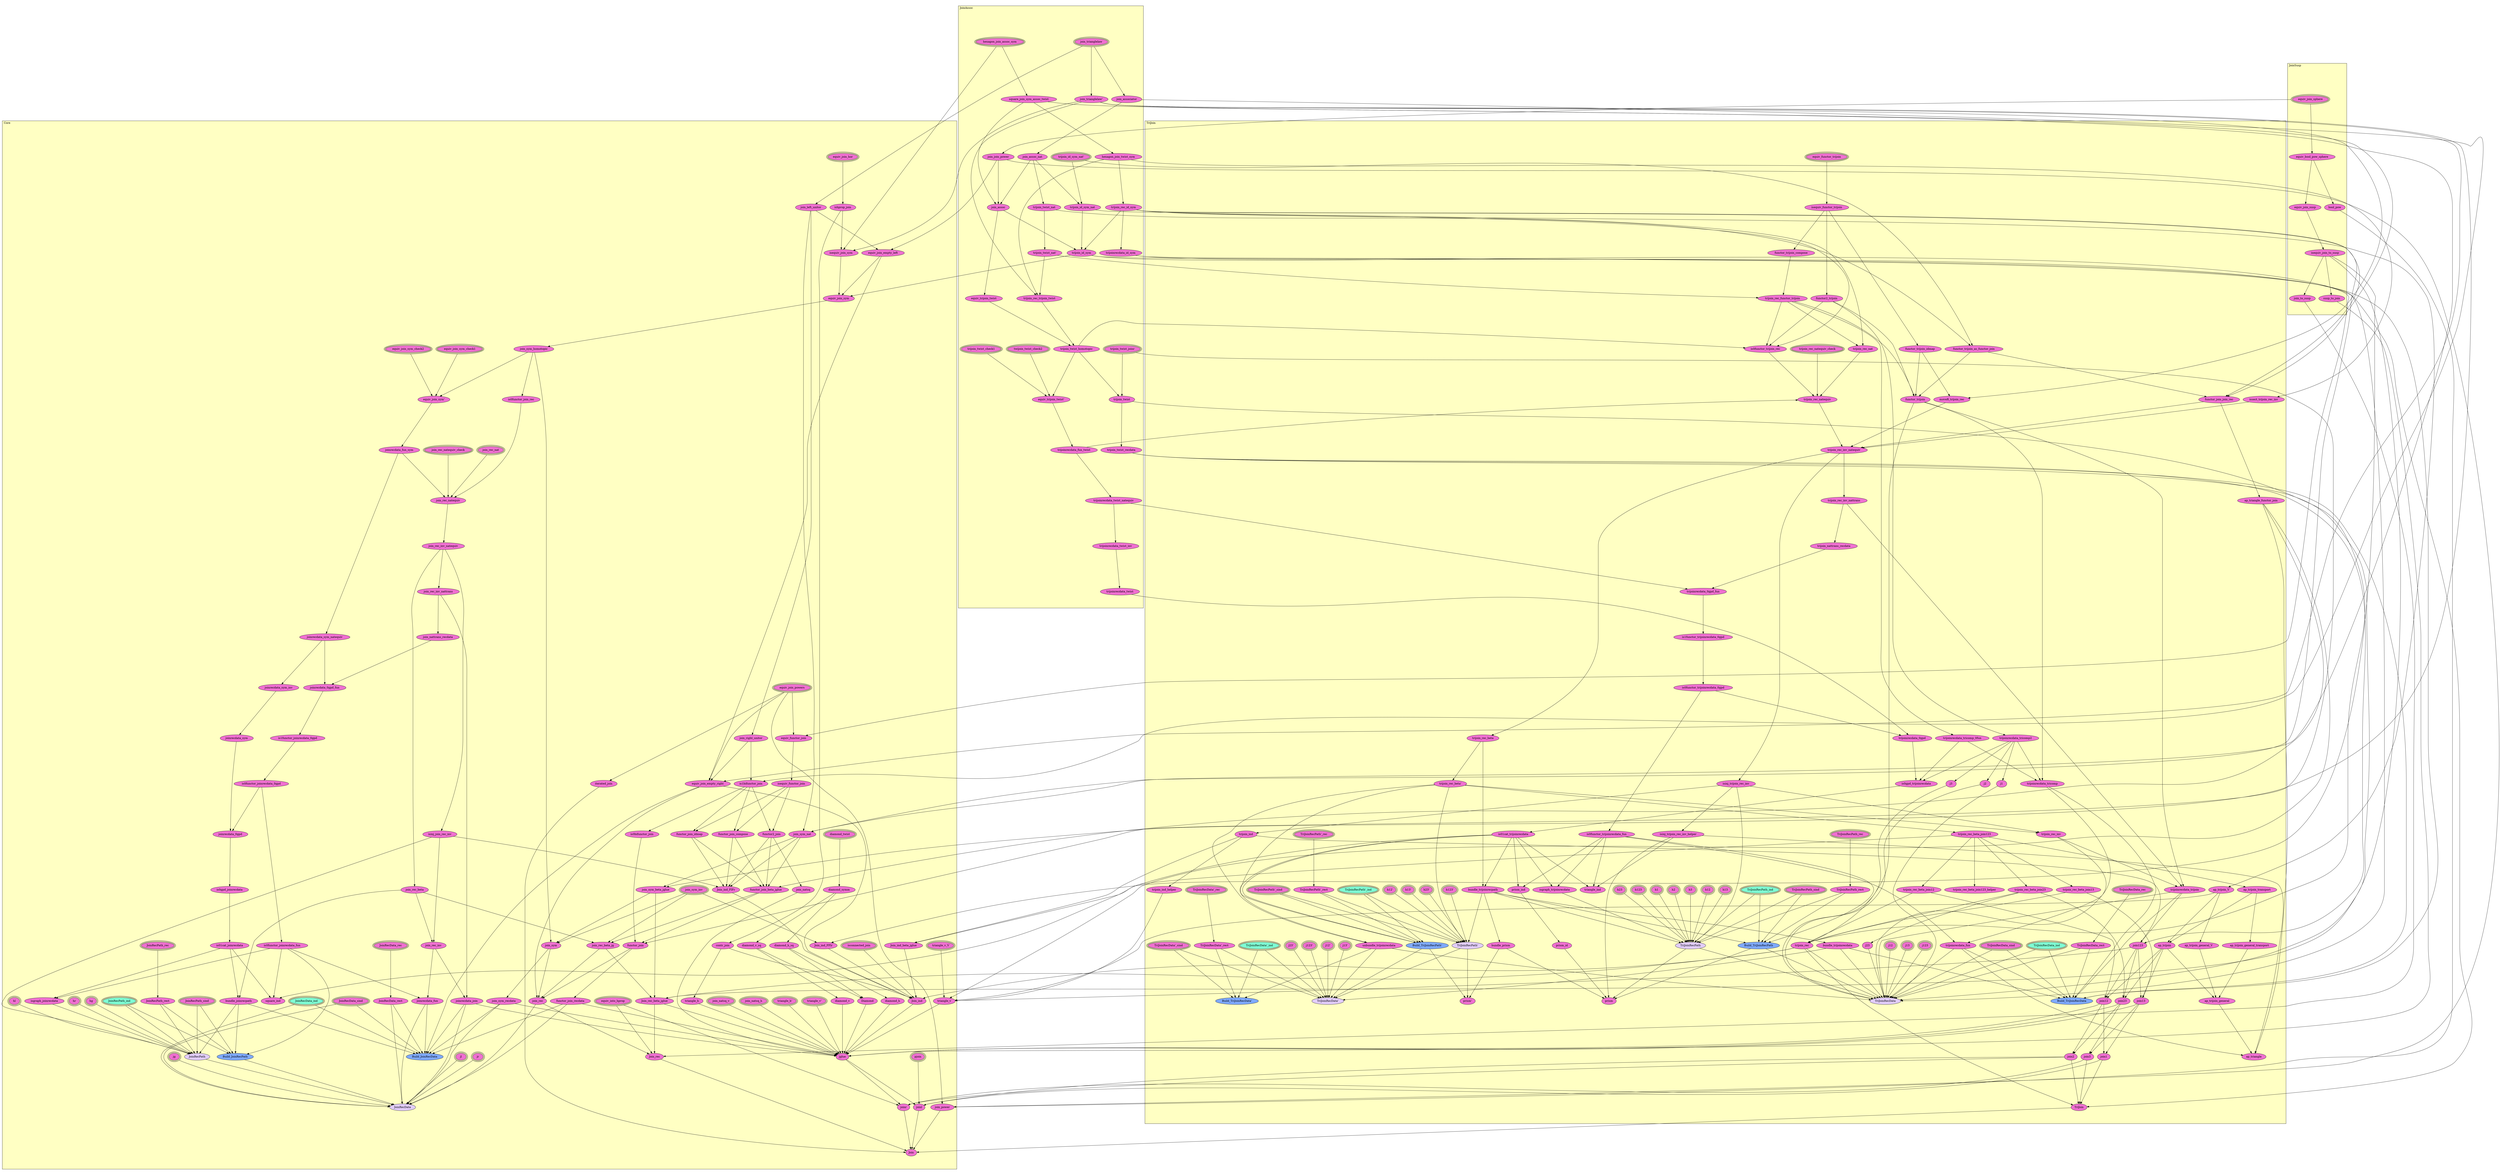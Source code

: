 digraph HoTT_Homotopy_Join {
  graph [ratio=0.5]
  node [style=filled]
JoinAssoc_join_trianglelaw [label="join_trianglelaw", URL=<JoinAssoc.html#join_trianglelaw>, peripheries=3, fillcolor="#F070D1"] ;
Core_Join [label="Join", URL=<Core.html#Join>, fillcolor="#F070D1"] ;
JoinAssoc_join_trianglelaw_ [label="join_trianglelaw'", URL=<JoinAssoc.html#join_trianglelaw'>, fillcolor="#F070D1"] ;
TriJoin_functor_trijoin_as_functor_join [label="functor_trijoin_as_functor_join", URL=<TriJoin.html#functor_trijoin_as_functor_join>, fillcolor="#F070D1"] ;
JoinAssoc_join_associator [label="join_associator", URL=<JoinAssoc.html#join_associator>, fillcolor="#F070D1"] ;
TriJoin_functor_join_join_rec [label="functor_join_join_rec", URL=<TriJoin.html#functor_join_join_rec>, fillcolor="#F070D1"] ;
JoinAssoc_join_assoc_nat [label="join_assoc_nat", URL=<JoinAssoc.html#join_assoc_nat>, fillcolor="#F070D1"] ;
TriJoin_ap_triangle_functor_join [label="ap_triangle_functor_join", URL=<TriJoin.html#ap_triangle_functor_join>, fillcolor="#F070D1"] ;
JoinAssoc_trijoin_id_sym_nat_ [label="trijoin_id_sym_nat'", URL=<JoinAssoc.html#trijoin_id_sym_nat'>, peripheries=3, fillcolor="#F070D1"] ;
TriJoin_equiv_functor_trijoin [label="equiv_functor_trijoin", URL=<TriJoin.html#equiv_functor_trijoin>, peripheries=3, fillcolor="#F070D1"] ;
JoinAssoc_trijoin_id_sym_nat [label="trijoin_id_sym_nat", URL=<JoinAssoc.html#trijoin_id_sym_nat>, fillcolor="#F070D1"] ;
TriJoin_isequiv_functor_trijoin [label="isequiv_functor_trijoin", URL=<TriJoin.html#isequiv_functor_trijoin>, fillcolor="#F070D1"] ;
JoinAssoc_trijoin_twist_nat [label="trijoin_twist_nat", URL=<JoinAssoc.html#trijoin_twist_nat>, fillcolor="#F070D1"] ;
TriJoin_functor2_trijoin [label="functor2_trijoin", URL=<TriJoin.html#functor2_trijoin>, fillcolor="#F070D1"] ;
JoinAssoc_trijoin_twist_nat_ [label="trijoin_twist_nat'", URL=<JoinAssoc.html#trijoin_twist_nat'>, fillcolor="#F070D1"] ;
TriJoin_functor_trijoin_idmap [label="functor_trijoin_idmap", URL=<TriJoin.html#functor_trijoin_idmap>, fillcolor="#F070D1"] ;
JoinAssoc_trijoin_rec_trijoin_twist [label="trijoin_rec_trijoin_twist", URL=<JoinAssoc.html#trijoin_rec_trijoin_twist>, fillcolor="#F070D1"] ;
TriJoin_functor_trijoin_compose [label="functor_trijoin_compose", URL=<TriJoin.html#functor_trijoin_compose>, fillcolor="#F070D1"] ;
TriJoin_trijoin_rec_functor_trijoin [label="trijoin_rec_functor_trijoin", URL=<TriJoin.html#trijoin_rec_functor_trijoin>, fillcolor="#F070D1"] ;
JoinAssoc_join_join_power [label="join_join_power", URL=<JoinAssoc.html#join_join_power>, fillcolor="#F070D1"] ;
JoinAssoc_join_assoc [label="join_assoc", URL=<JoinAssoc.html#join_assoc>, fillcolor="#F070D1"] ;
TriJoin_functor_trijoin [label="functor_trijoin", URL=<TriJoin.html#functor_trijoin>, fillcolor="#F070D1"] ;
TriJoin_trijoinrecdata_tricomp2 [label="trijoinrecdata_tricomp2", URL=<TriJoin.html#trijoinrecdata_tricomp2>, fillcolor="#F070D1"] ;
JoinAssoc_trijoin_id_sym [label="trijoin_id_sym", URL=<JoinAssoc.html#trijoin_id_sym>, fillcolor="#F070D1"] ;
TriJoin_trijoinrecdata_tricomp_0fun [label="trijoinrecdata_tricomp_0fun", URL=<TriJoin.html#trijoinrecdata_tricomp_0fun>, fillcolor="#F070D1"] ;
JoinAssoc_equiv_trijoin_twist [label="equiv_trijoin_twist", URL=<JoinAssoc.html#equiv_trijoin_twist>, fillcolor="#F070D1"] ;
TriJoin_trijoinrecdata_tricomp [label="trijoinrecdata_tricomp", URL=<TriJoin.html#trijoinrecdata_tricomp>, fillcolor="#F070D1"] ;
JoinAssoc_trijoin_twist_homotopic [label="trijoin_twist_homotopic", URL=<JoinAssoc.html#trijoin_twist_homotopic>, fillcolor="#F070D1"] ;
JoinAssoc_trijoin_twist_joinr [label="trijoin_twist_joinr", URL=<JoinAssoc.html#trijoin_twist_joinr>, peripheries=3, fillcolor="#F070D1"] ;
TriJoin_moveR_trijoin_rec [label="moveR_trijoin_rec", URL=<TriJoin.html#moveR_trijoin_rec>, fillcolor="#F070D1"] ;
JoinAssoc_trijoin_twist [label="trijoin_twist", URL=<JoinAssoc.html#trijoin_twist>, fillcolor="#F070D1"] ;
TriJoin_issect_trijoin_rec_inv [label="issect_trijoin_rec_inv", URL=<TriJoin.html#issect_trijoin_rec_inv>, fillcolor="#F070D1"] ;
JoinAssoc_trijoin_twist_recdata [label="trijoin_twist_recdata", URL=<JoinAssoc.html#trijoin_twist_recdata>, fillcolor="#F070D1"] ;
TriJoin_trijoin_rec_nat [label="trijoin_rec_nat", URL=<TriJoin.html#trijoin_rec_nat>, fillcolor="#F070D1"] ;
JoinAssoc_twijoin_twist_check2 [label="twijoin_twist_check2", URL=<JoinAssoc.html#twijoin_twist_check2>, peripheries=3, fillcolor="#F070D1"] ;
TriJoin_is0functor_trijoin_rec [label="is0functor_trijoin_rec", URL=<TriJoin.html#is0functor_trijoin_rec>, fillcolor="#F070D1"] ;
JoinAssoc_trijoin_twist_check1 [label="trijoin_twist_check1", URL=<JoinAssoc.html#trijoin_twist_check1>, peripheries=3, fillcolor="#F070D1"] ;
TriJoin_trijoin_rec_natequiv_check [label="trijoin_rec_natequiv_check", URL=<TriJoin.html#trijoin_rec_natequiv_check>, peripheries=3, fillcolor="#F070D1"] ;
TriJoin_trijoin_rec_natequiv [label="trijoin_rec_natequiv", URL=<TriJoin.html#trijoin_rec_natequiv>, fillcolor="#F070D1"] ;
JoinAssoc_equiv_trijoin_twist_ [label="equiv_trijoin_twist'", URL=<JoinAssoc.html#equiv_trijoin_twist'>, fillcolor="#F070D1"] ;
JoinAssoc_trijoinrecdata_fun_twist [label="trijoinrecdata_fun_twist", URL=<JoinAssoc.html#trijoinrecdata_fun_twist>, fillcolor="#F070D1"] ;
TriJoin_trijoin_rec_inv_natequiv [label="trijoin_rec_inv_natequiv", URL=<TriJoin.html#trijoin_rec_inv_natequiv>, fillcolor="#F070D1"] ;
JoinAssoc_trijoinrecdata_twist_natequiv [label="trijoinrecdata_twist_natequiv", URL=<JoinAssoc.html#trijoinrecdata_twist_natequiv>, fillcolor="#F070D1"] ;
TriJoin_trijoin_rec_inv_nattrans [label="trijoin_rec_inv_nattrans", URL=<TriJoin.html#trijoin_rec_inv_nattrans>, fillcolor="#F070D1"] ;
JoinAssoc_trijoinrecdata_twist_inv [label="trijoinrecdata_twist_inv", URL=<JoinAssoc.html#trijoinrecdata_twist_inv>, fillcolor="#F070D1"] ;
TriJoin_trijoin_nattrans_recdata [label="trijoin_nattrans_recdata", URL=<TriJoin.html#trijoin_nattrans_recdata>, fillcolor="#F070D1"] ;
JoinAssoc_trijoinrecdata_twist [label="trijoinrecdata_twist", URL=<JoinAssoc.html#trijoinrecdata_twist>, fillcolor="#F070D1"] ;
TriJoin_trijoinrecdata_0gpd_fun [label="trijoinrecdata_0gpd_fun", URL=<TriJoin.html#trijoinrecdata_0gpd_fun>, fillcolor="#F070D1"] ;
TriJoin_is1functor_trijoinrecdata_0gpd [label="is1functor_trijoinrecdata_0gpd", URL=<TriJoin.html#is1functor_trijoinrecdata_0gpd>, fillcolor="#F070D1"] ;
Core_equiv_join_powers [label="equiv_join_powers", URL=<Core.html#equiv_join_powers>, peripheries=3, fillcolor="#F070D1"] ;
Core_join_power [label="join_power", URL=<Core.html#join_power>, fillcolor="#F070D1"] ;
TriJoin_is0functor_trijoinrecdata_0gpd [label="is0functor_trijoinrecdata_0gpd", URL=<TriJoin.html#is0functor_trijoinrecdata_0gpd>, fillcolor="#F070D1"] ;
Core_iterated_join [label="iterated_join", URL=<Core.html#iterated_join>, fillcolor="#F070D1"] ;
TriJoin_is0functor_trijoinrecdata_fun [label="is0functor_trijoinrecdata_fun", URL=<TriJoin.html#is0functor_trijoinrecdata_fun>, fillcolor="#F070D1"] ;
TriJoin_trijoinrecdata_0gpd [label="trijoinrecdata_0gpd", URL=<TriJoin.html#trijoinrecdata_0gpd>, fillcolor="#F070D1"] ;
Core_join_left_unitor [label="join_left_unitor", URL=<Core.html#join_left_unitor>, fillcolor="#F070D1"] ;
Core_join_right_unitor [label="join_right_unitor", URL=<Core.html#join_right_unitor>, fillcolor="#F070D1"] ;
TriJoin_is0gpd_trijoinrecdata [label="is0gpd_trijoinrecdata", URL=<TriJoin.html#is0gpd_trijoinrecdata>, fillcolor="#F070D1"] ;
TriJoin_is01cat_trijoinrecdata [label="is01cat_trijoinrecdata", URL=<TriJoin.html#is01cat_trijoinrecdata>, fillcolor="#F070D1"] ;
Core_equiv_join_empty_left [label="equiv_join_empty_left", URL=<Core.html#equiv_join_empty_left>, fillcolor="#F070D1"] ;
TriJoin_isgraph_trijoinrecdata [label="isgraph_trijoinrecdata", URL=<TriJoin.html#isgraph_trijoinrecdata>, fillcolor="#F070D1"] ;
Core_equiv_join_empty_right [label="equiv_join_empty_right", URL=<Core.html#equiv_join_empty_right>, fillcolor="#F070D1"] ;
TriJoin_prism_ind [label="prism_ind", URL=<TriJoin.html#prism_ind>, fillcolor="#F070D1"] ;
Core_isconnected_join [label="isconnected_join", URL=<Core.html#isconnected_join>, peripheries=3, fillcolor="#F070D1"] ;
TriJoin_isinj_trijoin_rec_inv [label="isinj_trijoin_rec_inv", URL=<TriJoin.html#isinj_trijoin_rec_inv>, fillcolor="#F070D1"] ;
Core_equiv_join_hor [label="equiv_join_hor", URL=<Core.html#equiv_join_hor>, peripheries=3, fillcolor="#F070D1"] ;
TriJoin_isinj_trijoin_rec_inv_helper [label="isinj_trijoin_rec_inv_helper", URL=<TriJoin.html#isinj_trijoin_rec_inv_helper>, fillcolor="#F070D1"] ;
Core_equiv_into_hprop [label="equiv_into_hprop", URL=<Core.html#equiv_into_hprop>, peripheries=3, fillcolor="#F070D1"] ;
TriJoin_triangle_ind [label="triangle_ind", URL=<TriJoin.html#triangle_ind>, fillcolor="#F070D1"] ;
Core_ishprop_join [label="ishprop_join", URL=<Core.html#ishprop_join>, fillcolor="#F070D1"] ;
TriJoin_trijoin_rec_beta [label="trijoin_rec_beta", URL=<TriJoin.html#trijoin_rec_beta>, fillcolor="#F070D1"] ;
Core_contr_join [label="contr_join", URL=<Core.html#contr_join>, fillcolor="#F070D1"] ;
TriJoin_trijoin_rec_beta_ [label="trijoin_rec_beta'", URL=<TriJoin.html#trijoin_rec_beta'>, fillcolor="#F070D1"] ;
Core_join_sym_nat [label="join_sym_nat", URL=<Core.html#join_sym_nat>, fillcolor="#F070D1"] ;
Core_join_sym_inv [label="join_sym_inv", URL=<Core.html#join_sym_inv>, peripheries=3, fillcolor="#F070D1"] ;
TriJoin_bundle_trijoinrecpath [label="bundle_trijoinrecpath", URL=<TriJoin.html#bundle_trijoinrecpath>, fillcolor="#F070D1"] ;
Core_isequiv_join_sym [label="isequiv_join_sym", URL=<Core.html#isequiv_join_sym>, fillcolor="#F070D1"] ;
TriJoin_bundle_prism [label="bundle_prism", URL=<TriJoin.html#bundle_prism>, fillcolor="#F070D1"] ;
TriJoin_unbundle_trijoinrecdata [label="unbundle_trijoinrecdata", URL=<TriJoin.html#unbundle_trijoinrecdata>, fillcolor="#F070D1"] ;
Core_equiv_join_sym [label="equiv_join_sym", URL=<Core.html#equiv_join_sym>, fillcolor="#F070D1"] ;
Core_join_sym_homotopic [label="join_sym_homotopic", URL=<Core.html#join_sym_homotopic>, fillcolor="#F070D1"] ;
TriJoin_bundle_trijoinrecdata [label="bundle_trijoinrecdata", URL=<TriJoin.html#bundle_trijoinrecdata>, fillcolor="#F070D1"] ;
Core_join_sym_beta_jglue [label="join_sym_beta_jglue", URL=<Core.html#join_sym_beta_jglue>, fillcolor="#F070D1"] ;
TriJoin_h123_ [label="h123'", URL=<TriJoin.html#h123'>, peripheries=3, fillcolor="#F070D1"] ;
Core_join_sym [label="join_sym", URL=<Core.html#join_sym>, fillcolor="#F070D1"] ;
TriJoin_h23_ [label="h23'", URL=<TriJoin.html#h23'>, peripheries=3, fillcolor="#F070D1"] ;
Core_join_sym_recdata [label="join_sym_recdata", URL=<Core.html#join_sym_recdata>, fillcolor="#F070D1"] ;
TriJoin_h13_ [label="h13'", URL=<TriJoin.html#h13'>, peripheries=3, fillcolor="#F070D1"] ;
TriJoin_h12_ [label="h12'", URL=<TriJoin.html#h12'>, peripheries=3, fillcolor="#F070D1"] ;
Core_equiv_join_sym_check2 [label="equiv_join_sym_check2", URL=<Core.html#equiv_join_sym_check2>, peripheries=3, fillcolor="#F070D1"] ;
Core_equiv_join_sym_check1 [label="equiv_join_sym_check1", URL=<Core.html#equiv_join_sym_check1>, peripheries=3, fillcolor="#F070D1"] ;
TriJoin_TriJoinRecPath__sind [label="TriJoinRecPath'_sind", URL=<TriJoin.html#TriJoinRecPath'_sind>, peripheries=3, fillcolor="#F070D1"] ;
Core_equiv_join_sym_ [label="equiv_join_sym'", URL=<Core.html#equiv_join_sym'>, fillcolor="#F070D1"] ;
TriJoin_TriJoinRecPath__rec [label="TriJoinRecPath'_rec", URL=<TriJoin.html#TriJoinRecPath'_rec>, peripheries=3, fillcolor="#F070D1"] ;
Core_joinrecdata_fun_sym [label="joinrecdata_fun_sym", URL=<Core.html#joinrecdata_fun_sym>, fillcolor="#F070D1"] ;
TriJoin_TriJoinRecPath__ind [label="TriJoinRecPath'_ind", URL=<TriJoin.html#TriJoinRecPath'_ind>, peripheries=3, fillcolor="#7FFFD4"] ;
Core_joinrecdata_sym_natequiv [label="joinrecdata_sym_natequiv", URL=<Core.html#joinrecdata_sym_natequiv>, fillcolor="#F070D1"] ;
TriJoin_TriJoinRecPath__rect [label="TriJoinRecPath'_rect", URL=<TriJoin.html#TriJoinRecPath'_rect>, fillcolor="#F070D1"] ;
TriJoin_Build_TriJoinRecPath_ [label="Build_TriJoinRecPath'", URL=<TriJoin.html#Build_TriJoinRecPath'>, fillcolor="#7FAAFF"] ;
Core_joinrecdata_sym_inv [label="joinrecdata_sym_inv", URL=<Core.html#joinrecdata_sym_inv>, fillcolor="#F070D1"] ;
TriJoin_TriJoinRecPath_ [label="TriJoinRecPath'", URL=<TriJoin.html#TriJoinRecPath'>, fillcolor="#E2CDFA"] ;
Core_joinrecdata_sym [label="joinrecdata_sym", URL=<Core.html#joinrecdata_sym>, fillcolor="#F070D1"] ;
TriJoin_prism_ [label="prism'", URL=<TriJoin.html#prism'>, fillcolor="#F070D1"] ;
Core_is1bifunctor_join [label="is1bifunctor_join", URL=<Core.html#is1bifunctor_join>, fillcolor="#F070D1"] ;
TriJoin_j123_ [label="j123'", URL=<TriJoin.html#j123'>, peripheries=3, fillcolor="#F070D1"] ;
Core_is0bifunctor_join [label="is0bifunctor_join", URL=<Core.html#is0bifunctor_join>, fillcolor="#F070D1"] ;
TriJoin_j23_ [label="j23'", URL=<TriJoin.html#j23'>, peripheries=3, fillcolor="#F070D1"] ;
Core_equiv_functor_join [label="equiv_functor_join", URL=<Core.html#equiv_functor_join>, fillcolor="#F070D1"] ;
TriJoin_j13_ [label="j13'", URL=<TriJoin.html#j13'>, peripheries=3, fillcolor="#F070D1"] ;
Core_isequiv_functor_join [label="isequiv_functor_join", URL=<Core.html#isequiv_functor_join>, fillcolor="#F070D1"] ;
TriJoin_j12_ [label="j12'", URL=<TriJoin.html#j12'>, peripheries=3, fillcolor="#F070D1"] ;
Core_functor2_join [label="functor2_join", URL=<Core.html#functor2_join>, fillcolor="#F070D1"] ;
Core_functor_join_idmap [label="functor_join_idmap", URL=<Core.html#functor_join_idmap>, fillcolor="#F070D1"] ;
TriJoin_TriJoinRecData__sind [label="TriJoinRecData'_sind", URL=<TriJoin.html#TriJoinRecData'_sind>, peripheries=3, fillcolor="#F070D1"] ;
Core_functor_join_compose [label="functor_join_compose", URL=<Core.html#functor_join_compose>, fillcolor="#F070D1"] ;
TriJoin_TriJoinRecData__rec [label="TriJoinRecData'_rec", URL=<TriJoin.html#TriJoinRecData'_rec>, peripheries=3, fillcolor="#F070D1"] ;
Core_functor_join_beta_jglue [label="functor_join_beta_jglue", URL=<Core.html#functor_join_beta_jglue>, fillcolor="#F070D1"] ;
TriJoin_TriJoinRecData__ind [label="TriJoinRecData'_ind", URL=<TriJoin.html#TriJoinRecData'_ind>, peripheries=3, fillcolor="#7FFFD4"] ;
Core_functor_join [label="functor_join", URL=<Core.html#functor_join>, fillcolor="#F070D1"] ;
TriJoin_TriJoinRecData__rect [label="TriJoinRecData'_rect", URL=<TriJoin.html#TriJoinRecData'_rect>, fillcolor="#F070D1"] ;
TriJoin_Build_TriJoinRecData_ [label="Build_TriJoinRecData'", URL=<TriJoin.html#Build_TriJoinRecData'>, fillcolor="#7FAAFF"] ;
Core_functor_join_recdata [label="functor_join_recdata", URL=<Core.html#functor_join_recdata>, fillcolor="#F070D1"] ;
TriJoin_TriJoinRecData_ [label="TriJoinRecData'", URL=<TriJoin.html#TriJoinRecData'>, fillcolor="#E2CDFA"] ;
Core_diamond_twist [label="diamond_twist", URL=<Core.html#diamond_twist>, peripheries=3, fillcolor="#F070D1"] ;
TriJoin_h123 [label="h123", URL=<TriJoin.html#h123>, peripheries=3, fillcolor="#F070D1"] ;
Core_diamond_symm [label="diamond_symm", URL=<Core.html#diamond_symm>, fillcolor="#F070D1"] ;
TriJoin_h23 [label="h23", URL=<TriJoin.html#h23>, peripheries=3, fillcolor="#F070D1"] ;
Core_diamond_v_sq [label="diamond_v_sq", URL=<Core.html#diamond_v_sq>, fillcolor="#F070D1"] ;
TriJoin_h13 [label="h13", URL=<TriJoin.html#h13>, peripheries=3, fillcolor="#F070D1"] ;
Core_diamond_v [label="diamond_v", URL=<Core.html#diamond_v>, fillcolor="#F070D1"] ;
TriJoin_h12 [label="h12", URL=<TriJoin.html#h12>, peripheries=3, fillcolor="#F070D1"] ;
Core_diamond_h_sq [label="diamond_h_sq", URL=<Core.html#diamond_h_sq>, fillcolor="#F070D1"] ;
TriJoin_h3 [label="h3", URL=<TriJoin.html#h3>, peripheries=3, fillcolor="#F070D1"] ;
Core_diamond_h [label="diamond_h", URL=<Core.html#diamond_h>, fillcolor="#F070D1"] ;
TriJoin_h2 [label="h2", URL=<TriJoin.html#h2>, peripheries=3, fillcolor="#F070D1"] ;
Core_Diamond [label="Diamond", URL=<Core.html#Diamond>, fillcolor="#F070D1"] ;
Core_triangle_v_V [label="triangle_v_V", URL=<Core.html#triangle_v_V>, peripheries=3, fillcolor="#F070D1"] ;
TriJoin_h1 [label="h1", URL=<TriJoin.html#h1>, peripheries=3, fillcolor="#F070D1"] ;
Core_triangle_v_ [label="triangle_v'", URL=<Core.html#triangle_v'>, peripheries=3, fillcolor="#F070D1"] ;
TriJoin_TriJoinRecPath_sind [label="TriJoinRecPath_sind", URL=<TriJoin.html#TriJoinRecPath_sind>, peripheries=3, fillcolor="#F070D1"] ;
Core_triangle_v [label="triangle_v", URL=<Core.html#triangle_v>, fillcolor="#F070D1"] ;
TriJoin_TriJoinRecPath_rec [label="TriJoinRecPath_rec", URL=<TriJoin.html#TriJoinRecPath_rec>, peripheries=3, fillcolor="#F070D1"] ;
Core_triangle_h_ [label="triangle_h'", URL=<Core.html#triangle_h'>, peripheries=3, fillcolor="#F070D1"] ;
TriJoin_TriJoinRecPath_ind [label="TriJoinRecPath_ind", URL=<TriJoin.html#TriJoinRecPath_ind>, peripheries=3, fillcolor="#7FFFD4"] ;
Core_triangle_h [label="triangle_h", URL=<Core.html#triangle_h>, fillcolor="#F070D1"] ;
TriJoin_TriJoinRecPath_rect [label="TriJoinRecPath_rect", URL=<TriJoin.html#TriJoinRecPath_rect>, fillcolor="#F070D1"] ;
TriJoin_Build_TriJoinRecPath [label="Build_TriJoinRecPath", URL=<TriJoin.html#Build_TriJoinRecPath>, fillcolor="#7FAAFF"] ;
Core_join_natsq_h [label="join_natsq_h", URL=<Core.html#join_natsq_h>, peripheries=3, fillcolor="#F070D1"] ;
TriJoin_TriJoinRecPath [label="TriJoinRecPath", URL=<TriJoin.html#TriJoinRecPath>, fillcolor="#E2CDFA"] ;
Core_join_natsq_v [label="join_natsq_v", URL=<Core.html#join_natsq_v>, peripheries=3, fillcolor="#F070D1"] ;
TriJoin_prism_id [label="prism_id", URL=<TriJoin.html#prism_id>, fillcolor="#F070D1"] ;
Core_join_natsq [label="join_natsq", URL=<Core.html#join_natsq>, fillcolor="#F070D1"] ;
TriJoin_prism [label="prism", URL=<TriJoin.html#prism>, fillcolor="#F070D1"] ;
Core_join_rec_nat [label="join_rec_nat", URL=<Core.html#join_rec_nat>, peripheries=3, fillcolor="#F070D1"] ;
TriJoin_trijoin_rec_inv [label="trijoin_rec_inv", URL=<TriJoin.html#trijoin_rec_inv>, fillcolor="#F070D1"] ;
Core_is0functor_join_rec [label="is0functor_join_rec", URL=<Core.html#is0functor_join_rec>, fillcolor="#F070D1"] ;
TriJoin_trijoinrecdata_trijoin [label="trijoinrecdata_trijoin", URL=<TriJoin.html#trijoinrecdata_trijoin>, fillcolor="#F070D1"] ;
Core_join_rec_natequiv_check [label="join_rec_natequiv_check", URL=<Core.html#join_rec_natequiv_check>, peripheries=3, fillcolor="#F070D1"] ;
TriJoin_trijoinrecdata_fun [label="trijoinrecdata_fun", URL=<TriJoin.html#trijoinrecdata_fun>, fillcolor="#F070D1"] ;
Core_join_rec_natequiv [label="join_rec_natequiv", URL=<Core.html#join_rec_natequiv>, fillcolor="#F070D1"] ;
TriJoin_trijoin_rec_beta_join123 [label="trijoin_rec_beta_join123", URL=<TriJoin.html#trijoin_rec_beta_join123>, fillcolor="#F070D1"] ;
Core_join_rec_inv_natequiv [label="join_rec_inv_natequiv", URL=<Core.html#join_rec_inv_natequiv>, fillcolor="#F070D1"] ;
TriJoin_trijoin_rec_beta_join123_helper [label="trijoin_rec_beta_join123_helper", URL=<TriJoin.html#trijoin_rec_beta_join123_helper>, fillcolor="#F070D1"] ;
Core_join_rec_inv_nattrans [label="join_rec_inv_nattrans", URL=<Core.html#join_rec_inv_nattrans>, fillcolor="#F070D1"] ;
TriJoin_trijoin_rec_beta_join23 [label="trijoin_rec_beta_join23", URL=<TriJoin.html#trijoin_rec_beta_join23>, fillcolor="#F070D1"] ;
Core_join_nattrans_recdata [label="join_nattrans_recdata", URL=<Core.html#join_nattrans_recdata>, fillcolor="#F070D1"] ;
TriJoin_trijoin_rec_beta_join13 [label="trijoin_rec_beta_join13", URL=<TriJoin.html#trijoin_rec_beta_join13>, fillcolor="#F070D1"] ;
Core_joinrecdata_0gpd_fun [label="joinrecdata_0gpd_fun", URL=<Core.html#joinrecdata_0gpd_fun>, fillcolor="#F070D1"] ;
TriJoin_trijoin_rec_beta_join12 [label="trijoin_rec_beta_join12", URL=<TriJoin.html#trijoin_rec_beta_join12>, fillcolor="#F070D1"] ;
Core_is1functor_joinrecdata_0gpd [label="is1functor_joinrecdata_0gpd", URL=<Core.html#is1functor_joinrecdata_0gpd>, fillcolor="#F070D1"] ;
TriJoin_trijoin_rec [label="trijoin_rec", URL=<TriJoin.html#trijoin_rec>, fillcolor="#F070D1"] ;
Core_is0functor_joinrecdata_0gpd [label="is0functor_joinrecdata_0gpd", URL=<Core.html#is0functor_joinrecdata_0gpd>, fillcolor="#F070D1"] ;
TriJoin_j123 [label="j123", URL=<TriJoin.html#j123>, peripheries=3, fillcolor="#F070D1"] ;
Core_is0functor_joinrecdata_fun [label="is0functor_joinrecdata_fun", URL=<Core.html#is0functor_joinrecdata_fun>, fillcolor="#F070D1"] ;
Core_joinrecdata_0gpd [label="joinrecdata_0gpd", URL=<Core.html#joinrecdata_0gpd>, fillcolor="#F070D1"] ;
TriJoin_j23 [label="j23", URL=<TriJoin.html#j23>, fillcolor="#F070D1"] ;
TriJoin_j13 [label="j13", URL=<TriJoin.html#j13>, peripheries=3, fillcolor="#F070D1"] ;
Core_is0gpd_joinrecdata [label="is0gpd_joinrecdata", URL=<Core.html#is0gpd_joinrecdata>, fillcolor="#F070D1"] ;
TriJoin_j12 [label="j12", URL=<TriJoin.html#j12>, peripheries=3, fillcolor="#F070D1"] ;
Core_is01cat_joinrecdata [label="is01cat_joinrecdata", URL=<Core.html#is01cat_joinrecdata>, fillcolor="#F070D1"] ;
TriJoin_j3 [label="j3", URL=<TriJoin.html#j3>, fillcolor="#F070D1"] ;
Core_isgraph_joinrecdata [label="isgraph_joinrecdata", URL=<Core.html#isgraph_joinrecdata>, fillcolor="#F070D1"] ;
Core_square_ind [label="square_ind", URL=<Core.html#square_ind>, fillcolor="#F070D1"] ;
TriJoin_j2 [label="j2", URL=<TriJoin.html#j2>, fillcolor="#F070D1"] ;
TriJoin_j1 [label="j1", URL=<TriJoin.html#j1>, fillcolor="#F070D1"] ;
Core_isinj_join_rec_inv [label="isinj_join_rec_inv", URL=<Core.html#isinj_join_rec_inv>, fillcolor="#F070D1"] ;
Core_join_rec_beta [label="join_rec_beta", URL=<Core.html#join_rec_beta>, fillcolor="#F070D1"] ;
TriJoin_TriJoinRecData_sind [label="TriJoinRecData_sind", URL=<TriJoin.html#TriJoinRecData_sind>, peripheries=3, fillcolor="#F070D1"] ;
Core_bundle_joinrecpath [label="bundle_joinrecpath", URL=<Core.html#bundle_joinrecpath>, fillcolor="#F070D1"] ;
TriJoin_TriJoinRecData_rec [label="TriJoinRecData_rec", URL=<TriJoin.html#TriJoinRecData_rec>, peripheries=3, fillcolor="#F070D1"] ;
Core_hg [label="hg", URL=<Core.html#hg>, peripheries=3, fillcolor="#F070D1"] ;
TriJoin_TriJoinRecData_ind [label="TriJoinRecData_ind", URL=<TriJoin.html#TriJoinRecData_ind>, peripheries=3, fillcolor="#7FFFD4"] ;
Core_hr [label="hr", URL=<Core.html#hr>, peripheries=3, fillcolor="#F070D1"] ;
TriJoin_TriJoinRecData_rect [label="TriJoinRecData_rect", URL=<TriJoin.html#TriJoinRecData_rect>, fillcolor="#F070D1"] ;
TriJoin_Build_TriJoinRecData [label="Build_TriJoinRecData", URL=<TriJoin.html#Build_TriJoinRecData>, fillcolor="#7FAAFF"] ;
Core_hl [label="hl", URL=<Core.html#hl>, peripheries=3, fillcolor="#F070D1"] ;
TriJoin_TriJoinRecData [label="TriJoinRecData", URL=<TriJoin.html#TriJoinRecData>, fillcolor="#E2CDFA"] ;
Core_JoinRecPath_sind [label="JoinRecPath_sind", URL=<Core.html#JoinRecPath_sind>, peripheries=3, fillcolor="#F070D1"] ;
TriJoin_trijoin_ind [label="trijoin_ind", URL=<TriJoin.html#trijoin_ind>, fillcolor="#F070D1"] ;
Core_JoinRecPath_rec [label="JoinRecPath_rec", URL=<Core.html#JoinRecPath_rec>, peripheries=3, fillcolor="#F070D1"] ;
TriJoin_trijoin_ind_helper [label="trijoin_ind_helper", URL=<TriJoin.html#trijoin_ind_helper>, fillcolor="#F070D1"] ;
Core_JoinRecPath_ind [label="JoinRecPath_ind", URL=<Core.html#JoinRecPath_ind>, peripheries=3, fillcolor="#7FFFD4"] ;
TriJoin_ap_trijoin_V [label="ap_trijoin_V", URL=<TriJoin.html#ap_trijoin_V>, fillcolor="#F070D1"] ;
Core_JoinRecPath_rect [label="JoinRecPath_rect", URL=<Core.html#JoinRecPath_rect>, fillcolor="#F070D1"] ;
Core_Build_JoinRecPath [label="Build_JoinRecPath", URL=<Core.html#Build_JoinRecPath>, fillcolor="#7FAAFF"] ;
TriJoin_ap_trijoin_general_V [label="ap_trijoin_general_V", URL=<TriJoin.html#ap_trijoin_general_V>, fillcolor="#F070D1"] ;
Core_JoinRecPath [label="JoinRecPath", URL=<Core.html#JoinRecPath>, fillcolor="#E2CDFA"] ;
TriJoin_ap_trijoin_transport [label="ap_trijoin_transport", URL=<TriJoin.html#ap_trijoin_transport>, fillcolor="#F070D1"] ;
Core_join_rec_inv [label="join_rec_inv", URL=<Core.html#join_rec_inv>, fillcolor="#F070D1"] ;
TriJoin_ap_trijoin_general_transport [label="ap_trijoin_general_transport", URL=<TriJoin.html#ap_trijoin_general_transport>, fillcolor="#F070D1"] ;
Core_joinrecdata_join [label="joinrecdata_join", URL=<Core.html#joinrecdata_join>, fillcolor="#F070D1"] ;
TriJoin_ap_trijoin [label="ap_trijoin", URL=<TriJoin.html#ap_trijoin>, fillcolor="#F070D1"] ;
Core_joinrecdata_fun [label="joinrecdata_fun", URL=<Core.html#joinrecdata_fun>, fillcolor="#F070D1"] ;
TriJoin_ap_trijoin_general [label="ap_trijoin_general", URL=<TriJoin.html#ap_trijoin_general>, fillcolor="#F070D1"] ;
Core_join_rec_beta_jg [label="join_rec_beta_jg", URL=<Core.html#join_rec_beta_jg>, fillcolor="#F070D1"] ;
TriJoin_ap_triangle [label="ap_triangle", URL=<TriJoin.html#ap_triangle>, fillcolor="#F070D1"] ;
Core_join_rec [label="join_rec", URL=<Core.html#join_rec>, fillcolor="#F070D1"] ;
TriJoin_join123 [label="join123", URL=<TriJoin.html#join123>, fillcolor="#F070D1"] ;
TriJoin_join23 [label="join23", URL=<TriJoin.html#join23>, fillcolor="#F070D1"] ;
Core_jg [label="jg", URL=<Core.html#jg>, peripheries=3, fillcolor="#F070D1"] ;
Core_jr [label="jr", URL=<Core.html#jr>, peripheries=3, fillcolor="#F070D1"] ;
TriJoin_join13 [label="join13", URL=<TriJoin.html#join13>, fillcolor="#F070D1"] ;
TriJoin_join12 [label="join12", URL=<TriJoin.html#join12>, fillcolor="#F070D1"] ;
Core_jl [label="jl", URL=<Core.html#jl>, peripheries=3, fillcolor="#F070D1"] ;
TriJoin_join3 [label="join3", URL=<TriJoin.html#join3>, fillcolor="#F070D1"] ;
Core_JoinRecData_sind [label="JoinRecData_sind", URL=<Core.html#JoinRecData_sind>, peripheries=3, fillcolor="#F070D1"] ;
TriJoin_join2 [label="join2", URL=<TriJoin.html#join2>, fillcolor="#F070D1"] ;
Core_JoinRecData_rec [label="JoinRecData_rec", URL=<Core.html#JoinRecData_rec>, peripheries=3, fillcolor="#F070D1"] ;
TriJoin_join1 [label="join1", URL=<TriJoin.html#join1>, fillcolor="#F070D1"] ;
Core_JoinRecData_ind [label="JoinRecData_ind", URL=<Core.html#JoinRecData_ind>, peripheries=3, fillcolor="#7FFFD4"] ;
TriJoin_TriJoin [label="TriJoin", URL=<TriJoin.html#TriJoin>, fillcolor="#F070D1"] ;
Core_JoinRecData_rect [label="JoinRecData_rect", URL=<Core.html#JoinRecData_rect>, fillcolor="#F070D1"] ;
Core_Build_JoinRecData [label="Build_JoinRecData", URL=<Core.html#Build_JoinRecData>, fillcolor="#7FAAFF"] ;
JoinSusp_equiv_join_sphere [label="equiv_join_sphere", URL=<JoinSusp.html#equiv_join_sphere>, peripheries=3, fillcolor="#F070D1"] ;
Core_JoinRecData [label="JoinRecData", URL=<Core.html#JoinRecData>, fillcolor="#E2CDFA"] ;
JoinSusp_equiv_bool_pow_sphere [label="equiv_bool_pow_sphere", URL=<JoinSusp.html#equiv_bool_pow_sphere>, fillcolor="#F070D1"] ;
Core_pjoin [label="pjoin", URL=<Core.html#pjoin>, peripheries=3, fillcolor="#F070D1"] ;
JoinSusp_bool_pow [label="bool_pow", URL=<JoinSusp.html#bool_pow>, fillcolor="#F070D1"] ;
JoinSusp_equiv_join_susp [label="equiv_join_susp", URL=<JoinSusp.html#equiv_join_susp>, fillcolor="#F070D1"] ;
Core_Join_rec_beta_jglue [label="Join_rec_beta_jglue", URL=<Core.html#Join_rec_beta_jglue>, fillcolor="#F070D1"] ;
JoinSusp_isequiv_join_to_susp [label="isequiv_join_to_susp", URL=<JoinSusp.html#isequiv_join_to_susp>, fillcolor="#F070D1"] ;
Core_Join_rec [label="Join_rec", URL=<Core.html#Join_rec>, fillcolor="#F070D1"] ;
JoinSusp_susp_to_join [label="susp_to_join", URL=<JoinSusp.html#susp_to_join>, fillcolor="#F070D1"] ;
Core_Join_ind_FFlr [label="Join_ind_FFlr", URL=<Core.html#Join_ind_FFlr>, fillcolor="#F070D1"] ;
JoinSusp_join_to_susp [label="join_to_susp", URL=<JoinSusp.html#join_to_susp>, fillcolor="#F070D1"] ;
Core_Join_ind_FlFr [label="Join_ind_FlFr", URL=<Core.html#Join_ind_FlFr>, fillcolor="#F070D1"] ;
JoinAssoc_hexagon_join_assoc_sym [label="hexagon_join_assoc_sym", URL=<JoinAssoc.html#hexagon_join_assoc_sym>, peripheries=3, fillcolor="#F070D1"] ;
Core_Join_ind_beta_jglue [label="Join_ind_beta_jglue", URL=<Core.html#Join_ind_beta_jglue>, fillcolor="#F070D1"] ;
JoinAssoc_square_join_sym_assoc_twist [label="square_join_sym_assoc_twist", URL=<JoinAssoc.html#square_join_sym_assoc_twist>, fillcolor="#F070D1"] ;
Core_Join_ind [label="Join_ind", URL=<Core.html#Join_ind>, fillcolor="#F070D1"] ;
Core_jglue [label="jglue", URL=<Core.html#jglue>, fillcolor="#F070D1"] ;
JoinAssoc_hexagon_join_twist_sym [label="hexagon_join_twist_sym", URL=<JoinAssoc.html#hexagon_join_twist_sym>, fillcolor="#F070D1"] ;
JoinAssoc_trijoin_rec_id_sym [label="trijoin_rec_id_sym", URL=<JoinAssoc.html#trijoin_rec_id_sym>, fillcolor="#F070D1"] ;
Core_joinr [label="joinr", URL=<Core.html#joinr>, fillcolor="#F070D1"] ;
JoinAssoc_trijoinrecdata_id_sym [label="trijoinrecdata_id_sym", URL=<JoinAssoc.html#trijoinrecdata_id_sym>, fillcolor="#F070D1"] ;
Core_joinl [label="joinl", URL=<Core.html#joinl>, fillcolor="#F070D1"] ;
  JoinAssoc_join_trianglelaw -> JoinAssoc_join_trianglelaw_ [] ;
  JoinAssoc_join_trianglelaw -> JoinAssoc_join_associator [] ;
  JoinAssoc_join_trianglelaw -> Core_join_left_unitor [] ;
  JoinAssoc_join_trianglelaw_ -> TriJoin_functor_join_join_rec [] ;
  JoinAssoc_join_trianglelaw_ -> TriJoin_moveR_trijoin_rec [] ;
  JoinAssoc_join_trianglelaw_ -> JoinAssoc_trijoin_rec_trijoin_twist [] ;
  JoinAssoc_join_trianglelaw_ -> Core_equiv_join_empty_right [] ;
  JoinAssoc_join_trianglelaw_ -> Core_isequiv_join_sym [] ;
  JoinAssoc_join_trianglelaw_ -> Core_join_sym_beta_jglue [] ;
  TriJoin_functor_trijoin_as_functor_join -> TriJoin_functor_join_join_rec [] ;
  TriJoin_functor_trijoin_as_functor_join -> TriJoin_functor_trijoin [] ;
  JoinAssoc_join_associator -> JoinAssoc_join_assoc_nat [] ;
  JoinAssoc_join_associator -> Core_is1bifunctor_join [] ;
  TriJoin_functor_join_join_rec -> TriJoin_ap_triangle_functor_join [] ;
  TriJoin_functor_join_join_rec -> TriJoin_trijoin_rec_inv_natequiv [] ;
  JoinAssoc_join_assoc_nat -> JoinAssoc_trijoin_id_sym_nat [] ;
  JoinAssoc_join_assoc_nat -> JoinAssoc_trijoin_twist_nat [] ;
  JoinAssoc_join_assoc_nat -> JoinAssoc_join_assoc [] ;
  TriJoin_ap_triangle_functor_join -> TriJoin_ap_triangle [] ;
  TriJoin_ap_triangle_functor_join -> Core_functor_join_beta_jglue [] ;
  TriJoin_ap_triangle_functor_join -> Core_triangle_v [] ;
  JoinAssoc_trijoin_id_sym_nat_ -> TriJoin_functor_trijoin_as_functor_join [] ;
  JoinAssoc_trijoin_id_sym_nat_ -> JoinAssoc_trijoin_id_sym_nat [] ;
  TriJoin_equiv_functor_trijoin -> TriJoin_isequiv_functor_trijoin [] ;
  JoinAssoc_trijoin_id_sym_nat -> JoinAssoc_trijoin_id_sym [] ;
  JoinAssoc_trijoin_id_sym_nat -> Core_join_sym_nat [] ;
  TriJoin_isequiv_functor_trijoin -> TriJoin_functor2_trijoin [] ;
  TriJoin_isequiv_functor_trijoin -> TriJoin_functor_trijoin_idmap [] ;
  TriJoin_isequiv_functor_trijoin -> TriJoin_functor_trijoin_compose [] ;
  JoinAssoc_trijoin_twist_nat -> TriJoin_functor_trijoin_as_functor_join [] ;
  JoinAssoc_trijoin_twist_nat -> JoinAssoc_trijoin_twist_nat_ [] ;
  TriJoin_functor2_trijoin -> TriJoin_functor_trijoin [] ;
  TriJoin_functor2_trijoin -> TriJoin_trijoinrecdata_tricomp2 [] ;
  TriJoin_functor2_trijoin -> TriJoin_is0functor_trijoin_rec [] ;
  JoinAssoc_trijoin_twist_nat_ -> TriJoin_trijoin_rec_functor_trijoin [] ;
  JoinAssoc_trijoin_twist_nat_ -> JoinAssoc_trijoin_rec_trijoin_twist [] ;
  TriJoin_functor_trijoin_idmap -> TriJoin_functor_trijoin [] ;
  TriJoin_functor_trijoin_idmap -> TriJoin_moveR_trijoin_rec [] ;
  JoinAssoc_trijoin_rec_trijoin_twist -> JoinAssoc_trijoin_twist_homotopic [] ;
  TriJoin_functor_trijoin_compose -> TriJoin_trijoin_rec_functor_trijoin [] ;
  TriJoin_trijoin_rec_functor_trijoin -> TriJoin_functor_trijoin [] ;
  TriJoin_trijoin_rec_functor_trijoin -> TriJoin_trijoinrecdata_tricomp_0fun [] ;
  TriJoin_trijoin_rec_functor_trijoin -> TriJoin_trijoin_rec_nat [] ;
  TriJoin_trijoin_rec_functor_trijoin -> TriJoin_is0functor_trijoin_rec [] ;
  JoinAssoc_join_join_power -> JoinAssoc_join_assoc [] ;
  JoinAssoc_join_join_power -> Core_join_power [] ;
  JoinAssoc_join_join_power -> Core_equiv_join_empty_left [] ;
  JoinAssoc_join_assoc -> JoinAssoc_trijoin_id_sym [] ;
  JoinAssoc_join_assoc -> JoinAssoc_equiv_trijoin_twist [] ;
  TriJoin_functor_trijoin -> TriJoin_trijoinrecdata_tricomp [] ;
  TriJoin_functor_trijoin -> TriJoin_trijoinrecdata_trijoin [] ;
  TriJoin_functor_trijoin -> TriJoin_trijoin_rec [] ;
  TriJoin_trijoinrecdata_tricomp2 -> TriJoin_trijoinrecdata_tricomp [] ;
  TriJoin_trijoinrecdata_tricomp2 -> TriJoin_is0gpd_trijoinrecdata [] ;
  TriJoin_trijoinrecdata_tricomp2 -> TriJoin_j3 [] ;
  TriJoin_trijoinrecdata_tricomp2 -> TriJoin_j2 [] ;
  TriJoin_trijoinrecdata_tricomp2 -> TriJoin_j1 [] ;
  JoinAssoc_trijoin_id_sym -> TriJoin_TriJoin [] ;
  JoinAssoc_trijoin_id_sym -> Core_equiv_join_sym [] ;
  JoinAssoc_trijoin_id_sym -> Core_equiv_functor_join [] ;
  TriJoin_trijoinrecdata_tricomp_0fun -> TriJoin_trijoinrecdata_tricomp [] ;
  TriJoin_trijoinrecdata_tricomp_0fun -> TriJoin_is0gpd_trijoinrecdata [] ;
  JoinAssoc_equiv_trijoin_twist -> JoinAssoc_trijoin_twist_homotopic [] ;
  TriJoin_trijoinrecdata_tricomp -> TriJoin_Build_TriJoinRecData [] ;
  TriJoin_trijoinrecdata_tricomp -> TriJoin_TriJoinRecData [] ;
  JoinAssoc_trijoin_twist_homotopic -> TriJoin_is0functor_trijoin_rec [] ;
  JoinAssoc_trijoin_twist_homotopic -> JoinAssoc_trijoin_twist [] ;
  JoinAssoc_trijoin_twist_homotopic -> JoinAssoc_equiv_trijoin_twist_ [] ;
  JoinAssoc_trijoin_twist_joinr -> JoinAssoc_trijoin_twist [] ;
  JoinAssoc_trijoin_twist_joinr -> Core_functor_join [] ;
  TriJoin_moveR_trijoin_rec -> TriJoin_trijoin_rec_inv_natequiv [] ;
  JoinAssoc_trijoin_twist -> TriJoin_trijoin_rec [] ;
  JoinAssoc_trijoin_twist -> JoinAssoc_trijoin_twist_recdata [] ;
  TriJoin_issect_trijoin_rec_inv -> TriJoin_trijoin_rec_inv_natequiv [] ;
  JoinAssoc_trijoin_twist_recdata -> TriJoin_Build_TriJoinRecData [] ;
  JoinAssoc_trijoin_twist_recdata -> TriJoin_TriJoinRecData [] ;
  JoinAssoc_trijoin_twist_recdata -> TriJoin_join123 [] ;
  TriJoin_trijoin_rec_nat -> TriJoin_trijoin_rec_natequiv [] ;
  JoinAssoc_twijoin_twist_check2 -> JoinAssoc_equiv_trijoin_twist_ [] ;
  TriJoin_is0functor_trijoin_rec -> TriJoin_trijoin_rec_natequiv [] ;
  JoinAssoc_trijoin_twist_check1 -> JoinAssoc_equiv_trijoin_twist_ [] ;
  TriJoin_trijoin_rec_natequiv_check -> TriJoin_trijoin_rec_natequiv [] ;
  TriJoin_trijoin_rec_natequiv -> TriJoin_trijoin_rec_inv_natequiv [] ;
  JoinAssoc_equiv_trijoin_twist_ -> JoinAssoc_trijoinrecdata_fun_twist [] ;
  JoinAssoc_trijoinrecdata_fun_twist -> TriJoin_trijoin_rec_natequiv [] ;
  JoinAssoc_trijoinrecdata_fun_twist -> JoinAssoc_trijoinrecdata_twist_natequiv [] ;
  TriJoin_trijoin_rec_inv_natequiv -> TriJoin_trijoin_rec_inv_nattrans [] ;
  TriJoin_trijoin_rec_inv_natequiv -> TriJoin_isinj_trijoin_rec_inv [] ;
  TriJoin_trijoin_rec_inv_natequiv -> TriJoin_trijoin_rec_beta [] ;
  JoinAssoc_trijoinrecdata_twist_natequiv -> TriJoin_trijoinrecdata_0gpd_fun [] ;
  JoinAssoc_trijoinrecdata_twist_natequiv -> JoinAssoc_trijoinrecdata_twist_inv [] ;
  TriJoin_trijoin_rec_inv_nattrans -> TriJoin_trijoin_nattrans_recdata [] ;
  TriJoin_trijoin_rec_inv_nattrans -> TriJoin_trijoinrecdata_trijoin [] ;
  JoinAssoc_trijoinrecdata_twist_inv -> JoinAssoc_trijoinrecdata_twist [] ;
  TriJoin_trijoin_nattrans_recdata -> TriJoin_trijoinrecdata_0gpd_fun [] ;
  JoinAssoc_trijoinrecdata_twist -> TriJoin_trijoinrecdata_0gpd [] ;
  TriJoin_trijoinrecdata_0gpd_fun -> TriJoin_is1functor_trijoinrecdata_0gpd [] ;
  TriJoin_is1functor_trijoinrecdata_0gpd -> TriJoin_is0functor_trijoinrecdata_0gpd [] ;
  Core_equiv_join_powers -> Core_join_power [] ;
  Core_equiv_join_powers -> Core_iterated_join [] ;
  Core_equiv_join_powers -> Core_equiv_join_empty_right [] ;
  Core_equiv_join_powers -> Core_equiv_functor_join [] ;
  Core_join_power -> Core_Join [] ;
  TriJoin_is0functor_trijoinrecdata_0gpd -> TriJoin_is0functor_trijoinrecdata_fun [] ;
  TriJoin_is0functor_trijoinrecdata_0gpd -> TriJoin_trijoinrecdata_0gpd [] ;
  Core_iterated_join -> Core_Join [] ;
  TriJoin_is0functor_trijoinrecdata_fun -> TriJoin_isgraph_trijoinrecdata [] ;
  TriJoin_is0functor_trijoinrecdata_fun -> TriJoin_prism_ind [] ;
  TriJoin_is0functor_trijoinrecdata_fun -> TriJoin_triangle_ind [] ;
  TriJoin_is0functor_trijoinrecdata_fun -> TriJoin_Build_TriJoinRecPath [] ;
  TriJoin_is0functor_trijoinrecdata_fun -> TriJoin_trijoinrecdata_fun [] ;
  TriJoin_trijoinrecdata_0gpd -> TriJoin_is0gpd_trijoinrecdata [] ;
  Core_join_left_unitor -> Core_join_right_unitor [] ;
  Core_join_left_unitor -> Core_equiv_join_empty_left [] ;
  Core_join_left_unitor -> Core_join_sym_nat [] ;
  Core_join_right_unitor -> Core_equiv_join_empty_right [] ;
  Core_join_right_unitor -> Core_is1bifunctor_join [] ;
  TriJoin_is0gpd_trijoinrecdata -> TriJoin_is01cat_trijoinrecdata [] ;
  TriJoin_is01cat_trijoinrecdata -> TriJoin_isgraph_trijoinrecdata [] ;
  TriJoin_is01cat_trijoinrecdata -> TriJoin_prism_ind [] ;
  TriJoin_is01cat_trijoinrecdata -> TriJoin_triangle_ind [] ;
  TriJoin_is01cat_trijoinrecdata -> TriJoin_bundle_trijoinrecpath [] ;
  TriJoin_is01cat_trijoinrecdata -> TriJoin_unbundle_trijoinrecdata [] ;
  TriJoin_is01cat_trijoinrecdata -> TriJoin_Build_TriJoinRecPath_ [] ;
  TriJoin_is01cat_trijoinrecdata -> Core_square_ind [] ;
  Core_equiv_join_empty_left -> Core_equiv_join_empty_right [] ;
  Core_equiv_join_empty_left -> Core_equiv_join_sym [] ;
  TriJoin_isgraph_trijoinrecdata -> TriJoin_TriJoinRecPath [] ;
  Core_equiv_join_empty_right -> Core_join_rec [] ;
  Core_equiv_join_empty_right -> Core_Build_JoinRecData [] ;
  Core_equiv_join_empty_right -> Core_Join_ind [] ;
  TriJoin_prism_ind -> TriJoin_prism_id [] ;
  Core_isconnected_join -> Core_Join_ind [] ;
  TriJoin_isinj_trijoin_rec_inv -> TriJoin_isinj_trijoin_rec_inv_helper [] ;
  TriJoin_isinj_trijoin_rec_inv -> TriJoin_TriJoinRecPath [] ;
  TriJoin_isinj_trijoin_rec_inv -> TriJoin_trijoin_rec_inv [] ;
  TriJoin_isinj_trijoin_rec_inv -> TriJoin_trijoin_ind [] ;
  Core_equiv_join_hor -> Core_ishprop_join [] ;
  TriJoin_isinj_trijoin_rec_inv_helper -> TriJoin_triangle_ind [] ;
  TriJoin_isinj_trijoin_rec_inv_helper -> TriJoin_prism [] ;
  TriJoin_isinj_trijoin_rec_inv_helper -> TriJoin_ap_triangle [] ;
  Core_equiv_into_hprop -> Core_Join_rec [] ;
  Core_equiv_into_hprop -> Core_joinr [] ;
  Core_ishprop_join -> Core_contr_join [] ;
  Core_ishprop_join -> Core_isequiv_join_sym [] ;
  TriJoin_trijoin_rec_beta -> TriJoin_trijoin_rec_beta_ [] ;
  TriJoin_trijoin_rec_beta -> TriJoin_bundle_trijoinrecpath [] ;
  Core_contr_join -> Core_triangle_h [] ;
  Core_contr_join -> Core_Join_ind [] ;
  TriJoin_trijoin_rec_beta_ -> TriJoin_unbundle_trijoinrecdata [] ;
  TriJoin_trijoin_rec_beta_ -> TriJoin_Build_TriJoinRecPath_ [] ;
  TriJoin_trijoin_rec_beta_ -> TriJoin_TriJoinRecPath_ [] ;
  TriJoin_trijoin_rec_beta_ -> TriJoin_trijoin_rec_inv [] ;
  TriJoin_trijoin_rec_beta_ -> TriJoin_trijoin_rec_beta_join123 [] ;
  Core_join_sym_nat -> Core_join_sym_beta_jglue [] ;
  Core_join_sym_nat -> Core_functor_join_beta_jglue [] ;
  Core_join_sym_nat -> Core_Join_ind_FlFr [] ;
  Core_join_sym_inv -> Core_join_sym [] ;
  Core_join_sym_inv -> Core_join_rec_beta_jg [] ;
  Core_join_sym_inv -> Core_Join_ind_FFlr [] ;
  TriJoin_bundle_trijoinrecpath -> TriJoin_bundle_prism [] ;
  TriJoin_bundle_trijoinrecpath -> TriJoin_bundle_trijoinrecdata [] ;
  TriJoin_bundle_trijoinrecpath -> TriJoin_TriJoinRecPath_ [] ;
  TriJoin_bundle_trijoinrecpath -> TriJoin_Build_TriJoinRecPath [] ;
  TriJoin_bundle_trijoinrecpath -> TriJoin_TriJoinRecPath [] ;
  Core_isequiv_join_sym -> Core_equiv_join_sym [] ;
  TriJoin_bundle_prism -> TriJoin_prism_ [] ;
  TriJoin_bundle_prism -> TriJoin_prism [] ;
  TriJoin_unbundle_trijoinrecdata -> TriJoin_Build_TriJoinRecData_ [] ;
  TriJoin_unbundle_trijoinrecdata -> TriJoin_TriJoinRecData_ [] ;
  TriJoin_unbundle_trijoinrecdata -> TriJoin_TriJoinRecData [] ;
  Core_equiv_join_sym -> Core_join_sym_homotopic [] ;
  Core_join_sym_homotopic -> Core_join_sym [] ;
  Core_join_sym_homotopic -> Core_equiv_join_sym_ [] ;
  Core_join_sym_homotopic -> Core_is0functor_join_rec [] ;
  TriJoin_bundle_trijoinrecdata -> TriJoin_TriJoinRecData_ [] ;
  TriJoin_bundle_trijoinrecdata -> TriJoin_Build_TriJoinRecData [] ;
  TriJoin_bundle_trijoinrecdata -> TriJoin_TriJoinRecData [] ;
  Core_join_sym_beta_jglue -> Core_join_sym [] ;
  Core_join_sym_beta_jglue -> Core_Join_rec_beta_jglue [] ;
  TriJoin_h123_ -> TriJoin_TriJoinRecPath_ [] ;
  Core_join_sym -> Core_join_sym_recdata [] ;
  Core_join_sym -> Core_join_rec [] ;
  TriJoin_h23_ -> TriJoin_TriJoinRecPath_ [] ;
  Core_join_sym_recdata -> Core_Build_JoinRecData [] ;
  Core_join_sym_recdata -> Core_JoinRecData [] ;
  Core_join_sym_recdata -> Core_jglue [] ;
  TriJoin_h13_ -> TriJoin_TriJoinRecPath_ [] ;
  TriJoin_h12_ -> TriJoin_TriJoinRecPath_ [] ;
  Core_equiv_join_sym_check2 -> Core_equiv_join_sym_ [] ;
  Core_equiv_join_sym_check1 -> Core_equiv_join_sym_ [] ;
  TriJoin_TriJoinRecPath__sind -> TriJoin_Build_TriJoinRecPath_ [] ;
  TriJoin_TriJoinRecPath__sind -> TriJoin_TriJoinRecPath_ [] ;
  Core_equiv_join_sym_ -> Core_joinrecdata_fun_sym [] ;
  TriJoin_TriJoinRecPath__rec -> TriJoin_TriJoinRecPath__rect [] ;
  Core_joinrecdata_fun_sym -> Core_joinrecdata_sym_natequiv [] ;
  Core_joinrecdata_fun_sym -> Core_join_rec_natequiv [] ;
  TriJoin_TriJoinRecPath__ind -> TriJoin_Build_TriJoinRecPath_ [] ;
  TriJoin_TriJoinRecPath__ind -> TriJoin_TriJoinRecPath_ [] ;
  Core_joinrecdata_sym_natequiv -> Core_joinrecdata_sym_inv [] ;
  Core_joinrecdata_sym_natequiv -> Core_joinrecdata_0gpd_fun [] ;
  TriJoin_TriJoinRecPath__rect -> TriJoin_Build_TriJoinRecPath_ [] ;
  TriJoin_TriJoinRecPath__rect -> TriJoin_TriJoinRecPath_ [] ;
  TriJoin_Build_TriJoinRecPath_ -> TriJoin_prism_ [] ;
  TriJoin_Build_TriJoinRecPath_ -> TriJoin_TriJoinRecData_ [] ;
  Core_joinrecdata_sym_inv -> Core_joinrecdata_sym [] ;
  TriJoin_TriJoinRecPath_ -> TriJoin_prism_ [] ;
  TriJoin_TriJoinRecPath_ -> TriJoin_TriJoinRecData_ [] ;
  Core_joinrecdata_sym -> Core_joinrecdata_0gpd [] ;
  Core_is1bifunctor_join -> Core_is0bifunctor_join [] ;
  Core_is1bifunctor_join -> Core_functor2_join [] ;
  Core_is1bifunctor_join -> Core_functor_join_idmap [] ;
  Core_is1bifunctor_join -> Core_functor_join_compose [] ;
  TriJoin_j123_ -> TriJoin_TriJoinRecData_ [] ;
  Core_is0bifunctor_join -> Core_functor_join [] ;
  TriJoin_j23_ -> TriJoin_TriJoinRecData_ [] ;
  Core_equiv_functor_join -> Core_isequiv_functor_join [] ;
  TriJoin_j13_ -> TriJoin_TriJoinRecData_ [] ;
  Core_isequiv_functor_join -> Core_functor2_join [] ;
  Core_isequiv_functor_join -> Core_functor_join_idmap [] ;
  Core_isequiv_functor_join -> Core_functor_join_compose [] ;
  TriJoin_j12_ -> TriJoin_TriJoinRecData_ [] ;
  Core_functor2_join -> Core_functor_join_beta_jglue [] ;
  Core_functor2_join -> Core_join_natsq [] ;
  Core_functor2_join -> Core_Join_ind_FlFr [] ;
  Core_functor_join_idmap -> Core_functor_join_beta_jglue [] ;
  Core_functor_join_idmap -> Core_Join_ind_FlFr [] ;
  TriJoin_TriJoinRecData__sind -> TriJoin_Build_TriJoinRecData_ [] ;
  TriJoin_TriJoinRecData__sind -> TriJoin_TriJoinRecData_ [] ;
  Core_functor_join_compose -> Core_functor_join_beta_jglue [] ;
  Core_functor_join_compose -> Core_Join_ind_FlFr [] ;
  TriJoin_TriJoinRecData__rec -> TriJoin_TriJoinRecData__rect [] ;
  Core_functor_join_beta_jglue -> Core_functor_join [] ;
  Core_functor_join_beta_jglue -> Core_join_rec_beta_jg [] ;
  TriJoin_TriJoinRecData__ind -> TriJoin_Build_TriJoinRecData_ [] ;
  TriJoin_TriJoinRecData__ind -> TriJoin_TriJoinRecData_ [] ;
  Core_functor_join -> Core_functor_join_recdata [] ;
  Core_functor_join -> Core_join_rec [] ;
  TriJoin_TriJoinRecData__rect -> TriJoin_Build_TriJoinRecData_ [] ;
  TriJoin_TriJoinRecData__rect -> TriJoin_TriJoinRecData_ [] ;
  Core_functor_join_recdata -> Core_Build_JoinRecData [] ;
  Core_functor_join_recdata -> Core_JoinRecData [] ;
  Core_functor_join_recdata -> Core_jglue [] ;
  Core_diamond_twist -> Core_diamond_symm [] ;
  TriJoin_h123 -> TriJoin_TriJoinRecPath [] ;
  Core_diamond_symm -> Core_diamond_v_sq [] ;
  Core_diamond_symm -> Core_diamond_h_sq [] ;
  TriJoin_h23 -> TriJoin_TriJoinRecPath [] ;
  Core_diamond_v_sq -> Core_diamond_v [] ;
  Core_diamond_v_sq -> Core_Diamond [] ;
  TriJoin_h13 -> TriJoin_TriJoinRecPath [] ;
  Core_diamond_v -> Core_jglue [] ;
  TriJoin_h12 -> TriJoin_TriJoinRecPath [] ;
  Core_diamond_h_sq -> Core_diamond_h [] ;
  Core_diamond_h_sq -> Core_Diamond [] ;
  TriJoin_h3 -> TriJoin_TriJoinRecPath [] ;
  Core_diamond_h -> Core_jglue [] ;
  TriJoin_h2 -> TriJoin_TriJoinRecPath [] ;
  Core_Diamond -> Core_jglue [] ;
  Core_triangle_v_V -> Core_triangle_v [] ;
  TriJoin_h1 -> TriJoin_TriJoinRecPath [] ;
  Core_triangle_v_ -> Core_jglue [] ;
  TriJoin_TriJoinRecPath_sind -> TriJoin_Build_TriJoinRecPath [] ;
  TriJoin_TriJoinRecPath_sind -> TriJoin_TriJoinRecPath [] ;
  Core_triangle_v -> Core_jglue [] ;
  TriJoin_TriJoinRecPath_rec -> TriJoin_TriJoinRecPath_rect [] ;
  Core_triangle_h_ -> Core_jglue [] ;
  TriJoin_TriJoinRecPath_ind -> TriJoin_Build_TriJoinRecPath [] ;
  TriJoin_TriJoinRecPath_ind -> TriJoin_TriJoinRecPath [] ;
  Core_triangle_h -> Core_jglue [] ;
  TriJoin_TriJoinRecPath_rect -> TriJoin_Build_TriJoinRecPath [] ;
  TriJoin_TriJoinRecPath_rect -> TriJoin_TriJoinRecPath [] ;
  TriJoin_Build_TriJoinRecPath -> TriJoin_prism [] ;
  TriJoin_Build_TriJoinRecPath -> TriJoin_TriJoinRecData [] ;
  Core_join_natsq_h -> Core_jglue [] ;
  TriJoin_TriJoinRecPath -> TriJoin_prism [] ;
  TriJoin_TriJoinRecPath -> TriJoin_TriJoinRecData [] ;
  Core_join_natsq_v -> Core_jglue [] ;
  TriJoin_prism_id -> TriJoin_prism [] ;
  Core_join_natsq -> Core_jglue [] ;
  Core_join_rec_nat -> Core_join_rec_natequiv [] ;
  TriJoin_trijoin_rec_inv -> TriJoin_trijoinrecdata_trijoin [] ;
  TriJoin_trijoin_rec_inv -> TriJoin_trijoinrecdata_fun [] ;
  Core_is0functor_join_rec -> Core_join_rec_natequiv [] ;
  TriJoin_trijoinrecdata_trijoin -> TriJoin_Build_TriJoinRecData [] ;
  TriJoin_trijoinrecdata_trijoin -> TriJoin_TriJoinRecData [] ;
  TriJoin_trijoinrecdata_trijoin -> TriJoin_join123 [] ;
  Core_join_rec_natequiv_check -> Core_join_rec_natequiv [] ;
  TriJoin_trijoinrecdata_fun -> TriJoin_Build_TriJoinRecData [] ;
  TriJoin_trijoinrecdata_fun -> TriJoin_TriJoinRecData [] ;
  TriJoin_trijoinrecdata_fun -> TriJoin_ap_triangle [] ;
  Core_join_rec_natequiv -> Core_join_rec_inv_natequiv [] ;
  TriJoin_trijoin_rec_beta_join123 -> TriJoin_trijoin_rec_beta_join123_helper [] ;
  TriJoin_trijoin_rec_beta_join123 -> TriJoin_trijoin_rec_beta_join23 [] ;
  TriJoin_trijoin_rec_beta_join123 -> TriJoin_trijoin_rec_beta_join13 [] ;
  TriJoin_trijoin_rec_beta_join123 -> TriJoin_trijoin_rec_beta_join12 [] ;
  TriJoin_trijoin_rec_beta_join123 -> TriJoin_ap_trijoin_transport [] ;
  TriJoin_trijoin_rec_beta_join123 -> Core_Join_ind_beta_jglue [] ;
  Core_join_rec_inv_natequiv -> Core_join_rec_inv_nattrans [] ;
  Core_join_rec_inv_natequiv -> Core_isinj_join_rec_inv [] ;
  Core_join_rec_inv_natequiv -> Core_join_rec_beta [] ;
  Core_join_rec_inv_nattrans -> Core_join_nattrans_recdata [] ;
  Core_join_rec_inv_nattrans -> Core_joinrecdata_join [] ;
  TriJoin_trijoin_rec_beta_join23 -> TriJoin_trijoin_rec [] ;
  TriJoin_trijoin_rec_beta_join23 -> TriJoin_j23 [] ;
  TriJoin_trijoin_rec_beta_join23 -> TriJoin_join23 [] ;
  Core_join_nattrans_recdata -> Core_joinrecdata_0gpd_fun [] ;
  TriJoin_trijoin_rec_beta_join13 -> TriJoin_trijoin_rec [] ;
  TriJoin_trijoin_rec_beta_join13 -> TriJoin_join13 [] ;
  Core_joinrecdata_0gpd_fun -> Core_is1functor_joinrecdata_0gpd [] ;
  TriJoin_trijoin_rec_beta_join12 -> TriJoin_trijoin_rec [] ;
  TriJoin_trijoin_rec_beta_join12 -> TriJoin_join12 [] ;
  Core_is1functor_joinrecdata_0gpd -> Core_is0functor_joinrecdata_0gpd [] ;
  TriJoin_trijoin_rec -> TriJoin_TriJoinRecData [] ;
  TriJoin_trijoin_rec -> TriJoin_TriJoin [] ;
  TriJoin_trijoin_rec -> Core_Join_rec_beta_jglue [] ;
  TriJoin_trijoin_rec -> Core_Join_ind [] ;
  Core_is0functor_joinrecdata_0gpd -> Core_is0functor_joinrecdata_fun [] ;
  Core_is0functor_joinrecdata_0gpd -> Core_joinrecdata_0gpd [] ;
  TriJoin_j123 -> TriJoin_TriJoinRecData [] ;
  Core_is0functor_joinrecdata_fun -> Core_isgraph_joinrecdata [] ;
  Core_is0functor_joinrecdata_fun -> Core_square_ind [] ;
  Core_is0functor_joinrecdata_fun -> Core_Build_JoinRecPath [] ;
  Core_is0functor_joinrecdata_fun -> Core_joinrecdata_fun [] ;
  Core_joinrecdata_0gpd -> Core_is0gpd_joinrecdata [] ;
  TriJoin_j23 -> TriJoin_TriJoinRecData [] ;
  TriJoin_j13 -> TriJoin_TriJoinRecData [] ;
  Core_is0gpd_joinrecdata -> Core_is01cat_joinrecdata [] ;
  TriJoin_j12 -> TriJoin_TriJoinRecData [] ;
  Core_is01cat_joinrecdata -> Core_isgraph_joinrecdata [] ;
  Core_is01cat_joinrecdata -> Core_square_ind [] ;
  Core_is01cat_joinrecdata -> Core_bundle_joinrecpath [] ;
  TriJoin_j3 -> TriJoin_TriJoinRecData [] ;
  Core_isgraph_joinrecdata -> Core_JoinRecPath [] ;
  TriJoin_j2 -> TriJoin_TriJoinRecData [] ;
  TriJoin_j1 -> TriJoin_TriJoinRecData [] ;
  Core_isinj_join_rec_inv -> Core_JoinRecPath [] ;
  Core_isinj_join_rec_inv -> Core_join_rec_inv [] ;
  Core_isinj_join_rec_inv -> Core_Join_ind_FlFr [] ;
  Core_join_rec_beta -> Core_bundle_joinrecpath [] ;
  Core_join_rec_beta -> Core_join_rec_inv [] ;
  Core_join_rec_beta -> Core_join_rec_beta_jg [] ;
  TriJoin_TriJoinRecData_sind -> TriJoin_Build_TriJoinRecData [] ;
  TriJoin_TriJoinRecData_sind -> TriJoin_TriJoinRecData [] ;
  Core_bundle_joinrecpath -> Core_Build_JoinRecPath [] ;
  Core_bundle_joinrecpath -> Core_JoinRecPath [] ;
  Core_bundle_joinrecpath -> Core_Build_JoinRecData [] ;
  TriJoin_TriJoinRecData_rec -> TriJoin_TriJoinRecData_rect [] ;
  Core_hg -> Core_JoinRecPath [] ;
  TriJoin_TriJoinRecData_ind -> TriJoin_Build_TriJoinRecData [] ;
  TriJoin_TriJoinRecData_ind -> TriJoin_TriJoinRecData [] ;
  Core_hr -> Core_JoinRecPath [] ;
  TriJoin_TriJoinRecData_rect -> TriJoin_Build_TriJoinRecData [] ;
  TriJoin_TriJoinRecData_rect -> TriJoin_TriJoinRecData [] ;
  Core_hl -> Core_JoinRecPath [] ;
  Core_JoinRecPath_sind -> Core_Build_JoinRecPath [] ;
  Core_JoinRecPath_sind -> Core_JoinRecPath [] ;
  TriJoin_trijoin_ind -> TriJoin_trijoin_ind_helper [] ;
  TriJoin_trijoin_ind -> TriJoin_join123 [] ;
  TriJoin_trijoin_ind -> Core_Join_ind_beta_jglue [] ;
  Core_JoinRecPath_rec -> Core_JoinRecPath_rect [] ;
  TriJoin_trijoin_ind_helper -> Core_triangle_v [] ;
  Core_JoinRecPath_ind -> Core_Build_JoinRecPath [] ;
  Core_JoinRecPath_ind -> Core_JoinRecPath [] ;
  TriJoin_ap_trijoin_V -> TriJoin_ap_trijoin_general_V [] ;
  TriJoin_ap_trijoin_V -> TriJoin_ap_trijoin [] ;
  TriJoin_ap_trijoin_V -> Core_triangle_v [] ;
  Core_JoinRecPath_rect -> Core_Build_JoinRecPath [] ;
  Core_JoinRecPath_rect -> Core_JoinRecPath [] ;
  Core_Build_JoinRecPath -> Core_JoinRecData [] ;
  TriJoin_ap_trijoin_general_V -> TriJoin_ap_trijoin_general [] ;
  Core_JoinRecPath -> Core_JoinRecData [] ;
  TriJoin_ap_trijoin_transport -> TriJoin_ap_trijoin_general_transport [] ;
  TriJoin_ap_trijoin_transport -> TriJoin_ap_trijoin [] ;
  Core_join_rec_inv -> Core_joinrecdata_join [] ;
  Core_join_rec_inv -> Core_joinrecdata_fun [] ;
  TriJoin_ap_trijoin_general_transport -> TriJoin_ap_trijoin_general [] ;
  Core_joinrecdata_join -> Core_Build_JoinRecData [] ;
  Core_joinrecdata_join -> Core_JoinRecData [] ;
  Core_joinrecdata_join -> Core_jglue [] ;
  TriJoin_ap_trijoin -> TriJoin_ap_trijoin_general [] ;
  TriJoin_ap_trijoin -> TriJoin_join23 [] ;
  TriJoin_ap_trijoin -> TriJoin_join13 [] ;
  TriJoin_ap_trijoin -> TriJoin_join12 [] ;
  Core_joinrecdata_fun -> Core_Build_JoinRecData [] ;
  Core_joinrecdata_fun -> Core_JoinRecData [] ;
  TriJoin_ap_trijoin_general -> TriJoin_ap_triangle [] ;
  Core_join_rec_beta_jg -> Core_join_rec [] ;
  Core_join_rec_beta_jg -> Core_Join_rec_beta_jglue [] ;
  Core_join_rec -> Core_JoinRecData [] ;
  Core_join_rec -> Core_Join_rec [] ;
  TriJoin_join123 -> TriJoin_join23 [] ;
  TriJoin_join123 -> TriJoin_join13 [] ;
  TriJoin_join123 -> TriJoin_join12 [] ;
  TriJoin_join123 -> Core_triangle_v [] ;
  TriJoin_join23 -> TriJoin_join3 [] ;
  TriJoin_join23 -> TriJoin_join2 [] ;
  TriJoin_join23 -> Core_jglue [] ;
  Core_jg -> Core_JoinRecData [] ;
  Core_jr -> Core_JoinRecData [] ;
  TriJoin_join13 -> TriJoin_join3 [] ;
  TriJoin_join13 -> TriJoin_join1 [] ;
  TriJoin_join13 -> Core_jglue [] ;
  TriJoin_join12 -> TriJoin_join2 [] ;
  TriJoin_join12 -> TriJoin_join1 [] ;
  TriJoin_join12 -> Core_jglue [] ;
  Core_jl -> Core_JoinRecData [] ;
  TriJoin_join3 -> TriJoin_TriJoin [] ;
  TriJoin_join3 -> Core_joinr [] ;
  Core_JoinRecData_sind -> Core_Build_JoinRecData [] ;
  Core_JoinRecData_sind -> Core_JoinRecData [] ;
  TriJoin_join2 -> TriJoin_TriJoin [] ;
  TriJoin_join2 -> Core_joinr [] ;
  TriJoin_join2 -> Core_joinl [] ;
  Core_JoinRecData_rec -> Core_JoinRecData_rect [] ;
  TriJoin_join1 -> TriJoin_TriJoin [] ;
  TriJoin_join1 -> Core_joinl [] ;
  Core_JoinRecData_ind -> Core_Build_JoinRecData [] ;
  Core_JoinRecData_ind -> Core_JoinRecData [] ;
  TriJoin_TriJoin -> Core_Join [] ;
  Core_JoinRecData_rect -> Core_Build_JoinRecData [] ;
  Core_JoinRecData_rect -> Core_JoinRecData [] ;
  JoinSusp_equiv_join_sphere -> JoinSusp_equiv_bool_pow_sphere [] ;
  JoinSusp_equiv_join_sphere -> JoinAssoc_join_join_power [] ;
  JoinSusp_equiv_bool_pow_sphere -> JoinSusp_bool_pow [] ;
  JoinSusp_equiv_bool_pow_sphere -> JoinSusp_equiv_join_susp [] ;
  Core_pjoin -> Core_joinl [] ;
  JoinSusp_bool_pow -> Core_join_power [] ;
  JoinSusp_equiv_join_susp -> JoinSusp_isequiv_join_to_susp [] ;
  Core_Join_rec_beta_jglue -> Core_Join_rec [] ;
  Core_Join_rec_beta_jglue -> Core_jglue [] ;
  JoinSusp_isequiv_join_to_susp -> JoinSusp_susp_to_join [] ;
  JoinSusp_isequiv_join_to_susp -> JoinSusp_join_to_susp [] ;
  JoinSusp_isequiv_join_to_susp -> Core_Join_rec_beta_jglue [] ;
  JoinSusp_isequiv_join_to_susp -> Core_Join_ind_FFlr [] ;
  Core_Join_rec -> Core_Join [] ;
  JoinSusp_susp_to_join -> Core_jglue [] ;
  Core_Join_ind_FFlr -> Core_Join_ind [] ;
  JoinSusp_join_to_susp -> Core_Join_rec [] ;
  Core_Join_ind_FlFr -> Core_Join_ind [] ;
  JoinAssoc_hexagon_join_assoc_sym -> JoinAssoc_square_join_sym_assoc_twist [] ;
  JoinAssoc_hexagon_join_assoc_sym -> Core_isequiv_join_sym [] ;
  Core_Join_ind_beta_jglue -> Core_Join_ind [] ;
  JoinAssoc_square_join_sym_assoc_twist -> JoinAssoc_hexagon_join_twist_sym [] ;
  JoinAssoc_square_join_sym_assoc_twist -> JoinAssoc_join_assoc [] ;
  JoinAssoc_square_join_sym_assoc_twist -> Core_join_sym_nat [] ;
  Core_Join_ind -> Core_jglue [] ;
  Core_jglue -> Core_joinr [] ;
  Core_jglue -> Core_joinl [] ;
  JoinAssoc_hexagon_join_twist_sym -> TriJoin_issect_trijoin_rec_inv [] ;
  JoinAssoc_hexagon_join_twist_sym -> JoinAssoc_trijoin_rec_id_sym [] ;
  JoinAssoc_hexagon_join_twist_sym -> JoinAssoc_trijoin_rec_trijoin_twist [] ;
  JoinAssoc_trijoin_rec_id_sym -> TriJoin_functor_join_join_rec [] ;
  JoinAssoc_trijoin_rec_id_sym -> TriJoin_trijoin_rec_nat [] ;
  JoinAssoc_trijoin_rec_id_sym -> TriJoin_is0functor_trijoin_rec [] ;
  JoinAssoc_trijoin_rec_id_sym -> TriJoin_ap_trijoin_V [] ;
  JoinAssoc_trijoin_rec_id_sym -> JoinAssoc_trijoinrecdata_id_sym [] ;
  JoinAssoc_trijoin_rec_id_sym -> JoinAssoc_trijoin_id_sym [] ;
  Core_joinr -> Core_Join [] ;
  JoinAssoc_trijoinrecdata_id_sym -> TriJoin_Build_TriJoinRecData [] ;
  JoinAssoc_trijoinrecdata_id_sym -> TriJoin_TriJoinRecData [] ;
  Core_joinl -> Core_Join [] ;
subgraph cluster_JoinAssoc { label="JoinAssoc"; fillcolor="#FFFFC3"; labeljust=l; style=filled 
JoinAssoc_trijoinrecdata_id_sym; JoinAssoc_trijoin_rec_id_sym; JoinAssoc_hexagon_join_twist_sym; JoinAssoc_square_join_sym_assoc_twist; JoinAssoc_hexagon_join_assoc_sym; JoinAssoc_trijoinrecdata_twist; JoinAssoc_trijoinrecdata_twist_inv; JoinAssoc_trijoinrecdata_twist_natequiv; JoinAssoc_trijoinrecdata_fun_twist; JoinAssoc_equiv_trijoin_twist_; JoinAssoc_trijoin_twist_check1; JoinAssoc_twijoin_twist_check2; JoinAssoc_trijoin_twist_recdata; JoinAssoc_trijoin_twist; JoinAssoc_trijoin_twist_joinr; JoinAssoc_trijoin_twist_homotopic; JoinAssoc_equiv_trijoin_twist; JoinAssoc_trijoin_id_sym; JoinAssoc_join_assoc; JoinAssoc_join_join_power; JoinAssoc_trijoin_rec_trijoin_twist; JoinAssoc_trijoin_twist_nat_; JoinAssoc_trijoin_twist_nat; JoinAssoc_trijoin_id_sym_nat; JoinAssoc_trijoin_id_sym_nat_; JoinAssoc_join_assoc_nat; JoinAssoc_join_associator; JoinAssoc_join_trianglelaw_; JoinAssoc_join_trianglelaw; };
subgraph cluster_JoinSusp { label="JoinSusp"; fillcolor="#FFFFC3"; labeljust=l; style=filled 
JoinSusp_join_to_susp; JoinSusp_susp_to_join; JoinSusp_isequiv_join_to_susp; JoinSusp_equiv_join_susp; JoinSusp_bool_pow; JoinSusp_equiv_bool_pow_sphere; JoinSusp_equiv_join_sphere; };
subgraph cluster_Core { label="Core"; fillcolor="#FFFFC3"; labeljust=l; style=filled 
Core_joinl; Core_joinr; Core_jglue; Core_Join_ind; Core_Join_ind_beta_jglue; Core_Join_ind_FlFr; Core_Join_ind_FFlr; Core_Join_rec; Core_Join_rec_beta_jglue; Core_pjoin; Core_JoinRecData; Core_Build_JoinRecData; Core_JoinRecData_rect; Core_JoinRecData_ind; Core_JoinRecData_rec; Core_JoinRecData_sind; Core_jl; Core_jr; Core_jg; Core_join_rec; Core_join_rec_beta_jg; Core_joinrecdata_fun; Core_joinrecdata_join; Core_join_rec_inv; Core_JoinRecPath; Core_Build_JoinRecPath; Core_JoinRecPath_rect; Core_JoinRecPath_ind; Core_JoinRecPath_rec; Core_JoinRecPath_sind; Core_hl; Core_hr; Core_hg; Core_bundle_joinrecpath; Core_join_rec_beta; Core_isinj_join_rec_inv; Core_square_ind; Core_isgraph_joinrecdata; Core_is01cat_joinrecdata; Core_is0gpd_joinrecdata; Core_joinrecdata_0gpd; Core_is0functor_joinrecdata_fun; Core_is0functor_joinrecdata_0gpd; Core_is1functor_joinrecdata_0gpd; Core_joinrecdata_0gpd_fun; Core_join_nattrans_recdata; Core_join_rec_inv_nattrans; Core_join_rec_inv_natequiv; Core_join_rec_natequiv; Core_join_rec_natequiv_check; Core_is0functor_join_rec; Core_join_rec_nat; Core_join_natsq; Core_join_natsq_v; Core_join_natsq_h; Core_triangle_h; Core_triangle_h_; Core_triangle_v; Core_triangle_v_; Core_triangle_v_V; Core_Diamond; Core_diamond_h; Core_diamond_h_sq; Core_diamond_v; Core_diamond_v_sq; Core_diamond_symm; Core_diamond_twist; Core_functor_join_recdata; Core_functor_join; Core_functor_join_beta_jglue; Core_functor_join_compose; Core_functor_join_idmap; Core_functor2_join; Core_isequiv_functor_join; Core_equiv_functor_join; Core_is0bifunctor_join; Core_is1bifunctor_join; Core_joinrecdata_sym; Core_joinrecdata_sym_inv; Core_joinrecdata_sym_natequiv; Core_joinrecdata_fun_sym; Core_equiv_join_sym_; Core_equiv_join_sym_check1; Core_equiv_join_sym_check2; Core_join_sym_recdata; Core_join_sym; Core_join_sym_beta_jglue; Core_join_sym_homotopic; Core_equiv_join_sym; Core_isequiv_join_sym; Core_join_sym_inv; Core_join_sym_nat; Core_contr_join; Core_ishprop_join; Core_equiv_into_hprop; Core_equiv_join_hor; Core_isconnected_join; Core_equiv_join_empty_right; Core_equiv_join_empty_left; Core_join_right_unitor; Core_join_left_unitor; Core_iterated_join; Core_join_power; Core_equiv_join_powers; Core_Join; };
subgraph cluster_TriJoin { label="TriJoin"; fillcolor="#FFFFC3"; labeljust=l; style=filled 
TriJoin_TriJoin; TriJoin_join1; TriJoin_join2; TriJoin_join3; TriJoin_join12; TriJoin_join13; TriJoin_join23; TriJoin_join123; TriJoin_ap_triangle; TriJoin_ap_trijoin_general; TriJoin_ap_trijoin; TriJoin_ap_trijoin_general_transport; TriJoin_ap_trijoin_transport; TriJoin_ap_trijoin_general_V; TriJoin_ap_trijoin_V; TriJoin_trijoin_ind_helper; TriJoin_trijoin_ind; TriJoin_TriJoinRecData; TriJoin_Build_TriJoinRecData; TriJoin_TriJoinRecData_rect; TriJoin_TriJoinRecData_ind; TriJoin_TriJoinRecData_rec; TriJoin_TriJoinRecData_sind; TriJoin_j1; TriJoin_j2; TriJoin_j3; TriJoin_j12; TriJoin_j13; TriJoin_j23; TriJoin_j123; TriJoin_trijoin_rec; TriJoin_trijoin_rec_beta_join12; TriJoin_trijoin_rec_beta_join13; TriJoin_trijoin_rec_beta_join23; TriJoin_trijoin_rec_beta_join123_helper; TriJoin_trijoin_rec_beta_join123; TriJoin_trijoinrecdata_fun; TriJoin_trijoinrecdata_trijoin; TriJoin_trijoin_rec_inv; TriJoin_prism; TriJoin_prism_id; TriJoin_TriJoinRecPath; TriJoin_Build_TriJoinRecPath; TriJoin_TriJoinRecPath_rect; TriJoin_TriJoinRecPath_ind; TriJoin_TriJoinRecPath_rec; TriJoin_TriJoinRecPath_sind; TriJoin_h1; TriJoin_h2; TriJoin_h3; TriJoin_h12; TriJoin_h13; TriJoin_h23; TriJoin_h123; TriJoin_TriJoinRecData_; TriJoin_Build_TriJoinRecData_; TriJoin_TriJoinRecData__rect; TriJoin_TriJoinRecData__ind; TriJoin_TriJoinRecData__rec; TriJoin_TriJoinRecData__sind; TriJoin_j12_; TriJoin_j13_; TriJoin_j23_; TriJoin_j123_; TriJoin_prism_; TriJoin_TriJoinRecPath_; TriJoin_Build_TriJoinRecPath_; TriJoin_TriJoinRecPath__rect; TriJoin_TriJoinRecPath__ind; TriJoin_TriJoinRecPath__rec; TriJoin_TriJoinRecPath__sind; TriJoin_h12_; TriJoin_h13_; TriJoin_h23_; TriJoin_h123_; TriJoin_bundle_trijoinrecdata; TriJoin_unbundle_trijoinrecdata; TriJoin_bundle_prism; TriJoin_bundle_trijoinrecpath; TriJoin_trijoin_rec_beta_; TriJoin_trijoin_rec_beta; TriJoin_triangle_ind; TriJoin_isinj_trijoin_rec_inv_helper; TriJoin_isinj_trijoin_rec_inv; TriJoin_prism_ind; TriJoin_isgraph_trijoinrecdata; TriJoin_is01cat_trijoinrecdata; TriJoin_is0gpd_trijoinrecdata; TriJoin_trijoinrecdata_0gpd; TriJoin_is0functor_trijoinrecdata_fun; TriJoin_is0functor_trijoinrecdata_0gpd; TriJoin_is1functor_trijoinrecdata_0gpd; TriJoin_trijoinrecdata_0gpd_fun; TriJoin_trijoin_nattrans_recdata; TriJoin_trijoin_rec_inv_nattrans; TriJoin_trijoin_rec_inv_natequiv; TriJoin_trijoin_rec_natequiv; TriJoin_trijoin_rec_natequiv_check; TriJoin_is0functor_trijoin_rec; TriJoin_trijoin_rec_nat; TriJoin_issect_trijoin_rec_inv; TriJoin_moveR_trijoin_rec; TriJoin_trijoinrecdata_tricomp; TriJoin_trijoinrecdata_tricomp_0fun; TriJoin_trijoinrecdata_tricomp2; TriJoin_functor_trijoin; TriJoin_trijoin_rec_functor_trijoin; TriJoin_functor_trijoin_compose; TriJoin_functor_trijoin_idmap; TriJoin_functor2_trijoin; TriJoin_isequiv_functor_trijoin; TriJoin_equiv_functor_trijoin; TriJoin_ap_triangle_functor_join; TriJoin_functor_join_join_rec; TriJoin_functor_trijoin_as_functor_join; };
} /* END */
